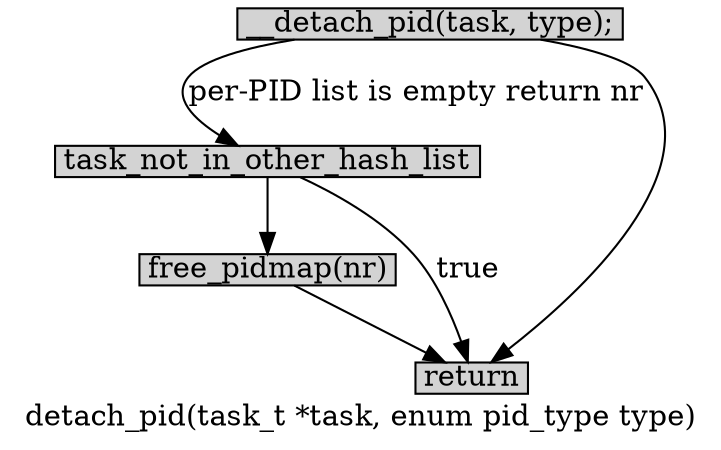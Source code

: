 digraph detach_pid{
        label="detach_pid(task_t *task, enum pid_type type)";
        ratio=filled;
        
		node[style=filled, shape = box, margin="0.05,0.005",height="0.1",width="0.1"];

		__detach_pid[label="__detach_pid(task, type);"];
		// per_PID_list_null;
		task_not_in_other_hash_list[label="task_not_in_other_hash_list"];
		free_pidmap[label="free_pidmap(nr)"];
		return;

		__detach_pid -> task_not_in_other_hash_list[label="per-PID list is empty return nr"];
		__detach_pid -> return;
		task_not_in_other_hash_list -> return[label="true"];
		task_not_in_other_hash_list -> free_pidmap;
		free_pidmap -> return;
		}
